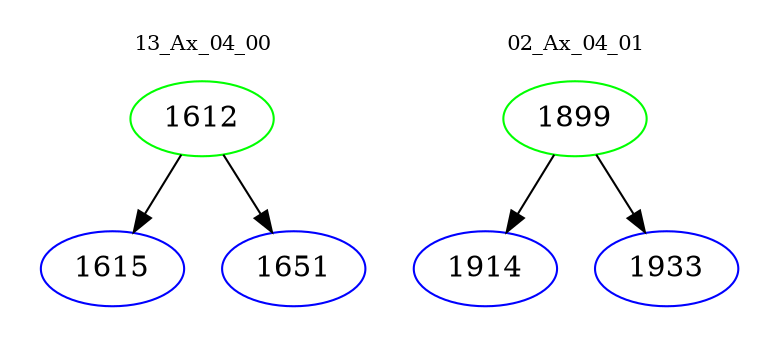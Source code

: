 digraph{
subgraph cluster_0 {
color = white
label = "13_Ax_04_00";
fontsize=10;
T0_1612 [label="1612", color="green"]
T0_1612 -> T0_1615 [color="black"]
T0_1615 [label="1615", color="blue"]
T0_1612 -> T0_1651 [color="black"]
T0_1651 [label="1651", color="blue"]
}
subgraph cluster_1 {
color = white
label = "02_Ax_04_01";
fontsize=10;
T1_1899 [label="1899", color="green"]
T1_1899 -> T1_1914 [color="black"]
T1_1914 [label="1914", color="blue"]
T1_1899 -> T1_1933 [color="black"]
T1_1933 [label="1933", color="blue"]
}
}
